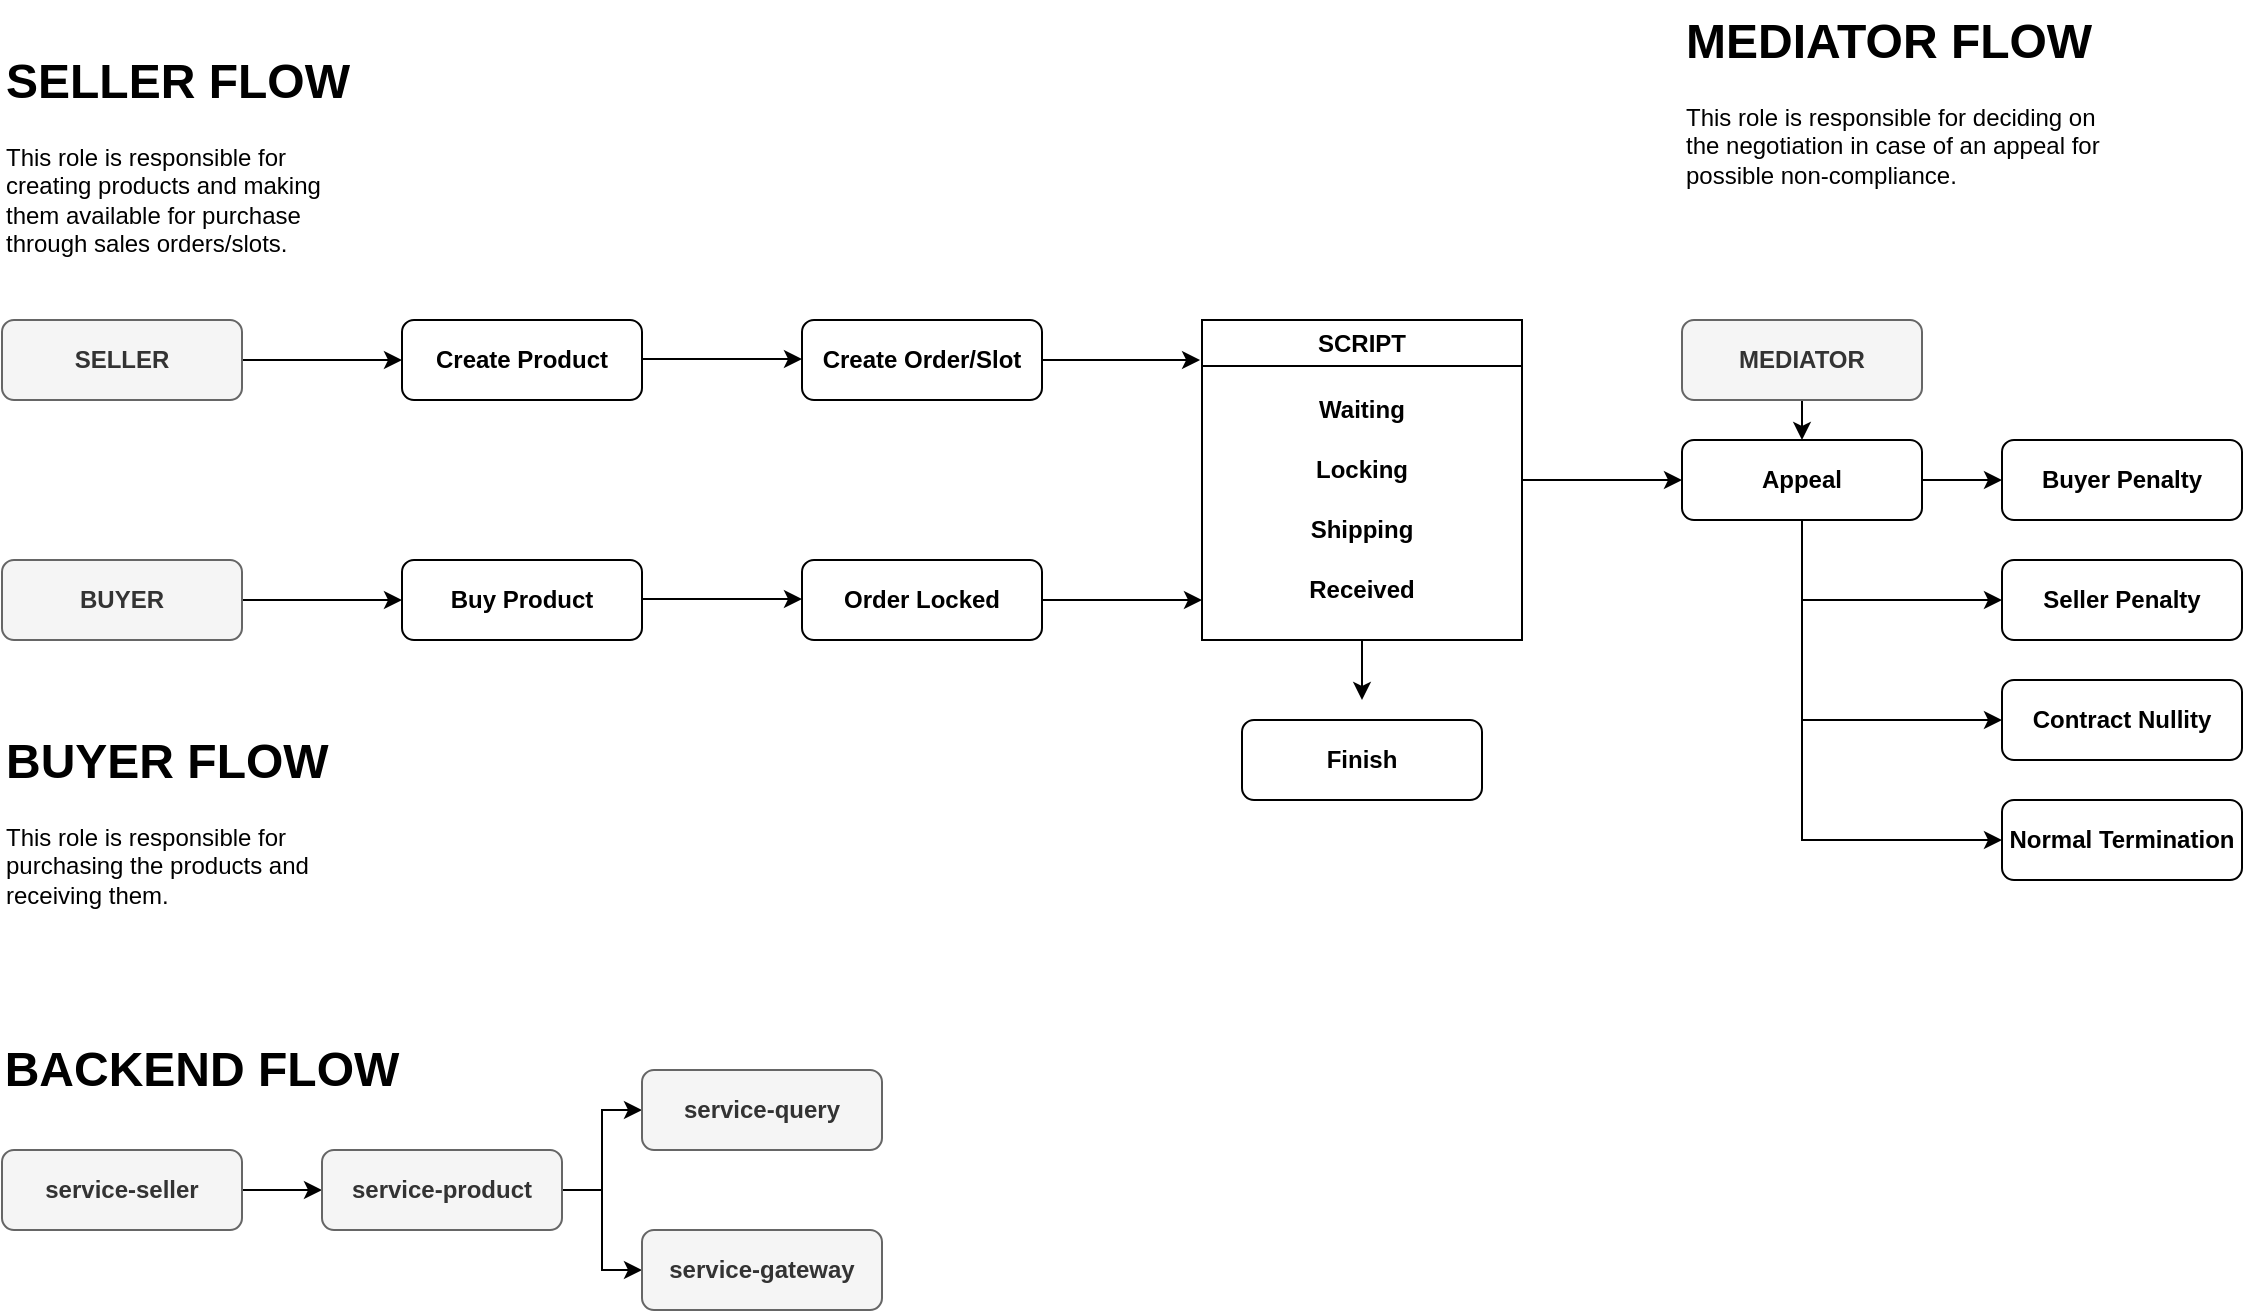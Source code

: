 <mxfile version="24.7.8">
  <diagram name="Página-1" id="QRYV-RqUdozJavFJE9cG">
    <mxGraphModel dx="1645" dy="853" grid="0" gridSize="10" guides="1" tooltips="1" connect="1" arrows="1" fold="1" page="0" pageScale="1" pageWidth="827" pageHeight="1169" math="0" shadow="0">
      <root>
        <mxCell id="0" />
        <mxCell id="1" parent="0" />
        <mxCell id="jQcF8yGu1WC4Efg16g3u-2" style="edgeStyle=orthogonalEdgeStyle;rounded=0;orthogonalLoop=1;jettySize=auto;html=1;exitX=1;exitY=0.5;exitDx=0;exitDy=0;" edge="1" parent="1" source="jQcF8yGu1WC4Efg16g3u-1">
          <mxGeometry relative="1" as="geometry">
            <mxPoint x="240" y="220" as="targetPoint" />
          </mxGeometry>
        </mxCell>
        <mxCell id="jQcF8yGu1WC4Efg16g3u-1" value="&lt;b&gt;SELLER&lt;/b&gt;" style="rounded=1;whiteSpace=wrap;html=1;fillColor=#f5f5f5;fontColor=#333333;strokeColor=#666666;" vertex="1" parent="1">
          <mxGeometry x="40" y="200" width="120" height="40" as="geometry" />
        </mxCell>
        <mxCell id="jQcF8yGu1WC4Efg16g3u-3" value="&lt;b&gt;Create Product&lt;/b&gt;" style="rounded=1;whiteSpace=wrap;html=1;" vertex="1" parent="1">
          <mxGeometry x="240" y="200" width="120" height="40" as="geometry" />
        </mxCell>
        <mxCell id="jQcF8yGu1WC4Efg16g3u-4" style="edgeStyle=orthogonalEdgeStyle;rounded=0;orthogonalLoop=1;jettySize=auto;html=1;exitX=1;exitY=0.5;exitDx=0;exitDy=0;" edge="1" parent="1">
          <mxGeometry relative="1" as="geometry">
            <mxPoint x="440" y="219.5" as="targetPoint" />
            <mxPoint x="360" y="219.5" as="sourcePoint" />
          </mxGeometry>
        </mxCell>
        <mxCell id="jQcF8yGu1WC4Efg16g3u-5" value="&lt;b&gt;Create Order/Slot&lt;/b&gt;" style="rounded=1;whiteSpace=wrap;html=1;" vertex="1" parent="1">
          <mxGeometry x="440" y="200" width="120" height="40" as="geometry" />
        </mxCell>
        <mxCell id="jQcF8yGu1WC4Efg16g3u-6" value="&lt;h1 style=&quot;margin-top: 0px;&quot;&gt;SELLER FLOW&lt;/h1&gt;&lt;p&gt;This role is responsible for creating products and making them available for purchase through sales orders/slots.&lt;/p&gt;" style="text;html=1;whiteSpace=wrap;overflow=hidden;rounded=0;" vertex="1" parent="1">
          <mxGeometry x="40" y="60" width="180" height="120" as="geometry" />
        </mxCell>
        <mxCell id="jQcF8yGu1WC4Efg16g3u-7" style="edgeStyle=orthogonalEdgeStyle;rounded=0;orthogonalLoop=1;jettySize=auto;html=1;exitX=1;exitY=0.5;exitDx=0;exitDy=0;" edge="1" parent="1" source="jQcF8yGu1WC4Efg16g3u-8">
          <mxGeometry relative="1" as="geometry">
            <mxPoint x="240" y="340" as="targetPoint" />
          </mxGeometry>
        </mxCell>
        <mxCell id="jQcF8yGu1WC4Efg16g3u-8" value="&lt;b&gt;BUYER&lt;/b&gt;" style="rounded=1;whiteSpace=wrap;html=1;fillColor=#f5f5f5;fontColor=#333333;strokeColor=#666666;" vertex="1" parent="1">
          <mxGeometry x="40" y="320" width="120" height="40" as="geometry" />
        </mxCell>
        <mxCell id="jQcF8yGu1WC4Efg16g3u-9" value="&lt;b&gt;Buy Product&lt;/b&gt;" style="rounded=1;whiteSpace=wrap;html=1;" vertex="1" parent="1">
          <mxGeometry x="240" y="320" width="120" height="40" as="geometry" />
        </mxCell>
        <mxCell id="jQcF8yGu1WC4Efg16g3u-10" style="edgeStyle=orthogonalEdgeStyle;rounded=0;orthogonalLoop=1;jettySize=auto;html=1;exitX=1;exitY=0.5;exitDx=0;exitDy=0;" edge="1" parent="1">
          <mxGeometry relative="1" as="geometry">
            <mxPoint x="440" y="339.5" as="targetPoint" />
            <mxPoint x="360" y="339.5" as="sourcePoint" />
          </mxGeometry>
        </mxCell>
        <mxCell id="jQcF8yGu1WC4Efg16g3u-22" style="edgeStyle=orthogonalEdgeStyle;rounded=0;orthogonalLoop=1;jettySize=auto;html=1;exitX=1;exitY=0.5;exitDx=0;exitDy=0;" edge="1" parent="1" source="jQcF8yGu1WC4Efg16g3u-11">
          <mxGeometry relative="1" as="geometry">
            <mxPoint x="640" y="340" as="targetPoint" />
          </mxGeometry>
        </mxCell>
        <mxCell id="jQcF8yGu1WC4Efg16g3u-11" value="&lt;b&gt;Order Locked&lt;/b&gt;" style="rounded=1;whiteSpace=wrap;html=1;" vertex="1" parent="1">
          <mxGeometry x="440" y="320" width="120" height="40" as="geometry" />
        </mxCell>
        <mxCell id="jQcF8yGu1WC4Efg16g3u-15" value="&lt;h1 style=&quot;margin-top: 0px;&quot;&gt;BUYER FLOW&lt;/h1&gt;&lt;h1 style=&quot;margin-top: 0px;&quot;&gt;&lt;p style=&quot;font-size: 12px; font-weight: 400;&quot;&gt;This role is responsible for purchasing the products and receiving them.&lt;/p&gt;&lt;/h1&gt;" style="text;html=1;whiteSpace=wrap;overflow=hidden;rounded=0;" vertex="1" parent="1">
          <mxGeometry x="40" y="400" width="180" height="120" as="geometry" />
        </mxCell>
        <mxCell id="jQcF8yGu1WC4Efg16g3u-24" style="edgeStyle=orthogonalEdgeStyle;rounded=0;orthogonalLoop=1;jettySize=auto;html=1;exitX=1;exitY=0.5;exitDx=0;exitDy=0;" edge="1" parent="1" source="jQcF8yGu1WC4Efg16g3u-17">
          <mxGeometry relative="1" as="geometry">
            <mxPoint x="880" y="280" as="targetPoint" />
          </mxGeometry>
        </mxCell>
        <mxCell id="jQcF8yGu1WC4Efg16g3u-27" style="edgeStyle=orthogonalEdgeStyle;rounded=0;orthogonalLoop=1;jettySize=auto;html=1;exitX=0.5;exitY=1;exitDx=0;exitDy=0;" edge="1" parent="1" source="jQcF8yGu1WC4Efg16g3u-17">
          <mxGeometry relative="1" as="geometry">
            <mxPoint x="720" y="390" as="targetPoint" />
          </mxGeometry>
        </mxCell>
        <mxCell id="jQcF8yGu1WC4Efg16g3u-17" value="SCRIPT" style="swimlane;whiteSpace=wrap;html=1;" vertex="1" parent="1">
          <mxGeometry x="640" y="200" width="160" height="160" as="geometry" />
        </mxCell>
        <mxCell id="jQcF8yGu1WC4Efg16g3u-18" value="&lt;b&gt;Waiting&lt;/b&gt;" style="text;html=1;align=center;verticalAlign=middle;whiteSpace=wrap;rounded=0;" vertex="1" parent="jQcF8yGu1WC4Efg16g3u-17">
          <mxGeometry x="50" y="30" width="60" height="30" as="geometry" />
        </mxCell>
        <mxCell id="jQcF8yGu1WC4Efg16g3u-19" value="&lt;b&gt;Locking&lt;/b&gt;" style="text;html=1;align=center;verticalAlign=middle;whiteSpace=wrap;rounded=0;" vertex="1" parent="jQcF8yGu1WC4Efg16g3u-17">
          <mxGeometry x="50" y="60" width="60" height="30" as="geometry" />
        </mxCell>
        <mxCell id="jQcF8yGu1WC4Efg16g3u-20" value="&lt;b&gt;Shipping&lt;/b&gt;" style="text;html=1;align=center;verticalAlign=middle;whiteSpace=wrap;rounded=0;" vertex="1" parent="jQcF8yGu1WC4Efg16g3u-17">
          <mxGeometry x="50" y="90" width="60" height="30" as="geometry" />
        </mxCell>
        <mxCell id="jQcF8yGu1WC4Efg16g3u-21" value="&lt;b&gt;Received&lt;/b&gt;" style="text;html=1;align=center;verticalAlign=middle;whiteSpace=wrap;rounded=0;" vertex="1" parent="jQcF8yGu1WC4Efg16g3u-17">
          <mxGeometry x="50" y="120" width="60" height="30" as="geometry" />
        </mxCell>
        <mxCell id="jQcF8yGu1WC4Efg16g3u-23" style="edgeStyle=orthogonalEdgeStyle;rounded=0;orthogonalLoop=1;jettySize=auto;html=1;exitX=1;exitY=0.5;exitDx=0;exitDy=0;entryX=-0.006;entryY=0.125;entryDx=0;entryDy=0;entryPerimeter=0;" edge="1" parent="1" source="jQcF8yGu1WC4Efg16g3u-5" target="jQcF8yGu1WC4Efg16g3u-17">
          <mxGeometry relative="1" as="geometry" />
        </mxCell>
        <mxCell id="jQcF8yGu1WC4Efg16g3u-30" style="edgeStyle=orthogonalEdgeStyle;rounded=0;orthogonalLoop=1;jettySize=auto;html=1;exitX=1;exitY=0.5;exitDx=0;exitDy=0;entryX=0;entryY=0.5;entryDx=0;entryDy=0;" edge="1" parent="1" source="jQcF8yGu1WC4Efg16g3u-25" target="jQcF8yGu1WC4Efg16g3u-29">
          <mxGeometry relative="1" as="geometry">
            <mxPoint x="1030" y="280" as="targetPoint" />
          </mxGeometry>
        </mxCell>
        <mxCell id="jQcF8yGu1WC4Efg16g3u-37" style="edgeStyle=orthogonalEdgeStyle;rounded=0;orthogonalLoop=1;jettySize=auto;html=1;exitX=0.5;exitY=1;exitDx=0;exitDy=0;entryX=0;entryY=0.5;entryDx=0;entryDy=0;" edge="1" parent="1" source="jQcF8yGu1WC4Efg16g3u-25" target="jQcF8yGu1WC4Efg16g3u-35">
          <mxGeometry relative="1" as="geometry" />
        </mxCell>
        <mxCell id="jQcF8yGu1WC4Efg16g3u-40" style="edgeStyle=orthogonalEdgeStyle;rounded=0;orthogonalLoop=1;jettySize=auto;html=1;exitX=0.5;exitY=1;exitDx=0;exitDy=0;entryX=0;entryY=0.5;entryDx=0;entryDy=0;" edge="1" parent="1" source="jQcF8yGu1WC4Efg16g3u-25" target="jQcF8yGu1WC4Efg16g3u-38">
          <mxGeometry relative="1" as="geometry" />
        </mxCell>
        <mxCell id="jQcF8yGu1WC4Efg16g3u-41" style="edgeStyle=orthogonalEdgeStyle;rounded=0;orthogonalLoop=1;jettySize=auto;html=1;exitX=0.5;exitY=1;exitDx=0;exitDy=0;entryX=0;entryY=0.5;entryDx=0;entryDy=0;" edge="1" parent="1" source="jQcF8yGu1WC4Efg16g3u-25" target="jQcF8yGu1WC4Efg16g3u-39">
          <mxGeometry relative="1" as="geometry" />
        </mxCell>
        <mxCell id="jQcF8yGu1WC4Efg16g3u-25" value="&lt;b&gt;Appeal&lt;/b&gt;" style="rounded=1;whiteSpace=wrap;html=1;" vertex="1" parent="1">
          <mxGeometry x="880" y="260" width="120" height="40" as="geometry" />
        </mxCell>
        <mxCell id="jQcF8yGu1WC4Efg16g3u-26" value="&lt;b&gt;Finish&lt;/b&gt;" style="rounded=1;whiteSpace=wrap;html=1;" vertex="1" parent="1">
          <mxGeometry x="660" y="400" width="120" height="40" as="geometry" />
        </mxCell>
        <mxCell id="jQcF8yGu1WC4Efg16g3u-28" value="&lt;h1 style=&quot;margin-top: 0px;&quot;&gt;MEDIATOR FLOW&lt;/h1&gt;&lt;p&gt;This role is responsible for deciding on the negotiation in case of an appeal for possible non-compliance.&lt;/p&gt;" style="text;html=1;whiteSpace=wrap;overflow=hidden;rounded=0;" vertex="1" parent="1">
          <mxGeometry x="880" y="40" width="220" height="120" as="geometry" />
        </mxCell>
        <mxCell id="jQcF8yGu1WC4Efg16g3u-29" value="&lt;b&gt;Buyer Penalty&lt;/b&gt;" style="rounded=1;whiteSpace=wrap;html=1;" vertex="1" parent="1">
          <mxGeometry x="1040" y="260" width="120" height="40" as="geometry" />
        </mxCell>
        <mxCell id="jQcF8yGu1WC4Efg16g3u-34" style="edgeStyle=orthogonalEdgeStyle;rounded=0;orthogonalLoop=1;jettySize=auto;html=1;exitX=0.5;exitY=1;exitDx=0;exitDy=0;entryX=0.5;entryY=0;entryDx=0;entryDy=0;" edge="1" parent="1" source="jQcF8yGu1WC4Efg16g3u-33" target="jQcF8yGu1WC4Efg16g3u-25">
          <mxGeometry relative="1" as="geometry" />
        </mxCell>
        <mxCell id="jQcF8yGu1WC4Efg16g3u-33" value="&lt;b&gt;MEDIATOR&lt;/b&gt;" style="rounded=1;whiteSpace=wrap;html=1;fillColor=#f5f5f5;fontColor=#333333;strokeColor=#666666;" vertex="1" parent="1">
          <mxGeometry x="880" y="200" width="120" height="40" as="geometry" />
        </mxCell>
        <mxCell id="jQcF8yGu1WC4Efg16g3u-35" value="&lt;b&gt;Seller Penalty&lt;/b&gt;" style="rounded=1;whiteSpace=wrap;html=1;" vertex="1" parent="1">
          <mxGeometry x="1040" y="320" width="120" height="40" as="geometry" />
        </mxCell>
        <mxCell id="jQcF8yGu1WC4Efg16g3u-38" value="&lt;b&gt;Contract Nullity&lt;/b&gt;" style="rounded=1;whiteSpace=wrap;html=1;" vertex="1" parent="1">
          <mxGeometry x="1040" y="380" width="120" height="40" as="geometry" />
        </mxCell>
        <mxCell id="jQcF8yGu1WC4Efg16g3u-39" value="&lt;b&gt;Normal Termination&lt;/b&gt;" style="rounded=1;whiteSpace=wrap;html=1;" vertex="1" parent="1">
          <mxGeometry x="1040" y="440" width="120" height="40" as="geometry" />
        </mxCell>
        <mxCell id="jQcF8yGu1WC4Efg16g3u-48" style="edgeStyle=orthogonalEdgeStyle;rounded=0;orthogonalLoop=1;jettySize=auto;html=1;exitX=1;exitY=0.5;exitDx=0;exitDy=0;entryX=0;entryY=0.5;entryDx=0;entryDy=0;" edge="1" parent="1" source="jQcF8yGu1WC4Efg16g3u-43" target="jQcF8yGu1WC4Efg16g3u-46">
          <mxGeometry relative="1" as="geometry" />
        </mxCell>
        <mxCell id="jQcF8yGu1WC4Efg16g3u-43" value="&lt;b&gt;service-seller&lt;/b&gt;" style="rounded=1;whiteSpace=wrap;html=1;fillColor=#f5f5f5;fontColor=#333333;strokeColor=#666666;" vertex="1" parent="1">
          <mxGeometry x="40" y="615" width="120" height="40" as="geometry" />
        </mxCell>
        <mxCell id="jQcF8yGu1WC4Efg16g3u-45" value="&lt;h1&gt;&lt;b&gt;BACKEND FLOW&lt;/b&gt;&lt;/h1&gt;" style="text;html=1;align=center;verticalAlign=middle;whiteSpace=wrap;rounded=0;" vertex="1" parent="1">
          <mxGeometry x="40" y="560" width="200" height="30" as="geometry" />
        </mxCell>
        <mxCell id="jQcF8yGu1WC4Efg16g3u-50" style="edgeStyle=orthogonalEdgeStyle;rounded=0;orthogonalLoop=1;jettySize=auto;html=1;exitX=1;exitY=0.5;exitDx=0;exitDy=0;entryX=0;entryY=0.5;entryDx=0;entryDy=0;" edge="1" parent="1" source="jQcF8yGu1WC4Efg16g3u-46" target="jQcF8yGu1WC4Efg16g3u-49">
          <mxGeometry relative="1" as="geometry" />
        </mxCell>
        <mxCell id="jQcF8yGu1WC4Efg16g3u-51" style="edgeStyle=orthogonalEdgeStyle;rounded=0;orthogonalLoop=1;jettySize=auto;html=1;exitX=1;exitY=0.5;exitDx=0;exitDy=0;entryX=0;entryY=0.5;entryDx=0;entryDy=0;" edge="1" parent="1" source="jQcF8yGu1WC4Efg16g3u-46" target="jQcF8yGu1WC4Efg16g3u-47">
          <mxGeometry relative="1" as="geometry" />
        </mxCell>
        <mxCell id="jQcF8yGu1WC4Efg16g3u-46" value="&lt;b&gt;service-product&lt;/b&gt;" style="rounded=1;whiteSpace=wrap;html=1;fillColor=#f5f5f5;fontColor=#333333;strokeColor=#666666;" vertex="1" parent="1">
          <mxGeometry x="200" y="615" width="120" height="40" as="geometry" />
        </mxCell>
        <mxCell id="jQcF8yGu1WC4Efg16g3u-47" value="&lt;b&gt;service-gateway&lt;/b&gt;" style="rounded=1;whiteSpace=wrap;html=1;fillColor=#f5f5f5;fontColor=#333333;strokeColor=#666666;" vertex="1" parent="1">
          <mxGeometry x="360" y="655" width="120" height="40" as="geometry" />
        </mxCell>
        <mxCell id="jQcF8yGu1WC4Efg16g3u-49" value="&lt;b&gt;service-query&lt;/b&gt;" style="rounded=1;whiteSpace=wrap;html=1;fillColor=#f5f5f5;fontColor=#333333;strokeColor=#666666;" vertex="1" parent="1">
          <mxGeometry x="360" y="575" width="120" height="40" as="geometry" />
        </mxCell>
      </root>
    </mxGraphModel>
  </diagram>
</mxfile>
